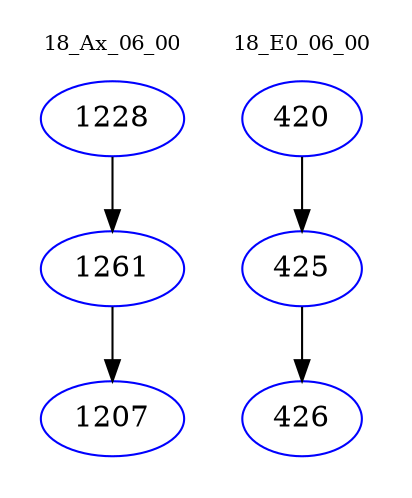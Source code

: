 digraph{
subgraph cluster_0 {
color = white
label = "18_Ax_06_00";
fontsize=10;
T0_1228 [label="1228", color="blue"]
T0_1228 -> T0_1261 [color="black"]
T0_1261 [label="1261", color="blue"]
T0_1261 -> T0_1207 [color="black"]
T0_1207 [label="1207", color="blue"]
}
subgraph cluster_1 {
color = white
label = "18_E0_06_00";
fontsize=10;
T1_420 [label="420", color="blue"]
T1_420 -> T1_425 [color="black"]
T1_425 [label="425", color="blue"]
T1_425 -> T1_426 [color="black"]
T1_426 [label="426", color="blue"]
}
}

